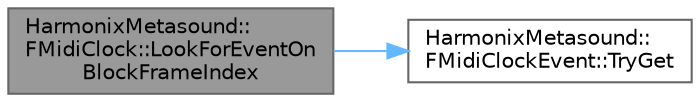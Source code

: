 digraph "HarmonixMetasound::FMidiClock::LookForEventOnBlockFrameIndex"
{
 // INTERACTIVE_SVG=YES
 // LATEX_PDF_SIZE
  bgcolor="transparent";
  edge [fontname=Helvetica,fontsize=10,labelfontname=Helvetica,labelfontsize=10];
  node [fontname=Helvetica,fontsize=10,shape=box,height=0.2,width=0.4];
  rankdir="LR";
  Node1 [id="Node000001",label="HarmonixMetasound::\lFMidiClock::LookForEventOn\lBlockFrameIndex",height=0.2,width=0.4,color="gray40", fillcolor="grey60", style="filled", fontcolor="black",tooltip=" "];
  Node1 -> Node2 [id="edge1_Node000001_Node000002",color="steelblue1",style="solid",tooltip=" "];
  Node2 [id="Node000002",label="HarmonixMetasound::\lFMidiClockEvent::TryGet",height=0.2,width=0.4,color="grey40", fillcolor="white", style="filled",URL="$d5/df4/structHarmonixMetasound_1_1FMidiClockEvent.html#a426a121779aafe20c2214e48bc9b6b9a",tooltip=" "];
}
